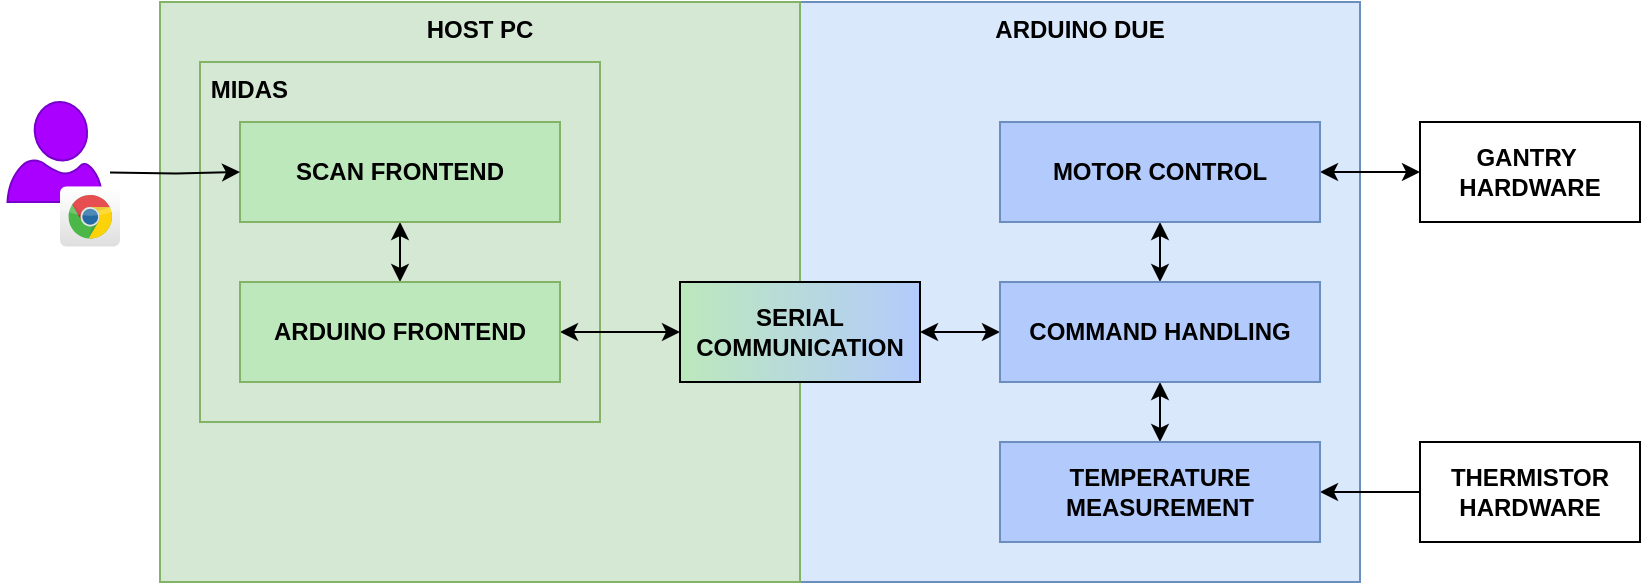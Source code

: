<mxfile version="12.6.5" type="device"><diagram id="QyjRtvwPZDeKcr8V8Vto" name="Page-1"><mxGraphModel dx="1086" dy="806" grid="1" gridSize="10" guides="1" tooltips="1" connect="1" arrows="1" fold="1" page="1" pageScale="1" pageWidth="850" pageHeight="1100" math="0" shadow="0"><root><mxCell id="0"/><mxCell id="1" parent="0"/><mxCell id="XG1lgpPvp7XGfaOrbjUk-31" value="&lt;b&gt;ARDUINO DUE&lt;/b&gt;" style="rounded=0;whiteSpace=wrap;html=1;align=center;verticalAlign=top;fillColor=#dae8fc;strokeColor=#6c8ebf;" parent="1" vertex="1"><mxGeometry x="410" y="130" width="280" height="290" as="geometry"/></mxCell><mxCell id="XG1lgpPvp7XGfaOrbjUk-30" value="&lt;b&gt;HOST PC&lt;/b&gt;" style="rounded=0;whiteSpace=wrap;html=1;align=center;verticalAlign=top;fillColor=#d5e8d4;strokeColor=#82b366;" parent="1" vertex="1"><mxGeometry x="90" y="130" width="320" height="290" as="geometry"/></mxCell><mxCell id="XG1lgpPvp7XGfaOrbjUk-28" value="&lt;b&gt;&amp;nbsp;MIDAS&lt;/b&gt;" style="rounded=0;whiteSpace=wrap;html=1;align=left;verticalAlign=top;fillColor=#d5e8d4;strokeColor=#82b366;" parent="1" vertex="1"><mxGeometry x="110" y="160" width="200" height="180" as="geometry"/></mxCell><mxCell id="XG1lgpPvp7XGfaOrbjUk-22" style="edgeStyle=orthogonalEdgeStyle;rounded=0;orthogonalLoop=1;jettySize=auto;html=1;entryX=0.5;entryY=0;entryDx=0;entryDy=0;startArrow=classic;startFill=1;" parent="1" source="XG1lgpPvp7XGfaOrbjUk-1" target="XG1lgpPvp7XGfaOrbjUk-6" edge="1"><mxGeometry relative="1" as="geometry"/></mxCell><mxCell id="XG1lgpPvp7XGfaOrbjUk-1" value="&lt;b&gt;SCAN FRONTEND&lt;br&gt;&lt;/b&gt;" style="rounded=0;whiteSpace=wrap;html=1;verticalAlign=middle;align=center;fillColor=#BCE8BC;strokeColor=#82b366;" parent="1" vertex="1"><mxGeometry x="130" y="190" width="160" height="50" as="geometry"/></mxCell><mxCell id="XG1lgpPvp7XGfaOrbjUk-23" style="edgeStyle=orthogonalEdgeStyle;rounded=0;orthogonalLoop=1;jettySize=auto;html=1;entryX=0;entryY=0.5;entryDx=0;entryDy=0;startArrow=classic;startFill=1;" parent="1" source="XG1lgpPvp7XGfaOrbjUk-6" target="XG1lgpPvp7XGfaOrbjUk-7" edge="1"><mxGeometry relative="1" as="geometry"><Array as="points"/></mxGeometry></mxCell><mxCell id="XG1lgpPvp7XGfaOrbjUk-6" value="&lt;b&gt;ARDUINO FRONTEND&lt;br&gt;&lt;/b&gt;" style="rounded=0;whiteSpace=wrap;html=1;verticalAlign=middle;align=center;fillColor=#BCE8BC;strokeColor=#82b366;" parent="1" vertex="1"><mxGeometry x="130" y="270" width="160" height="50" as="geometry"/></mxCell><mxCell id="XG1lgpPvp7XGfaOrbjUk-25" style="edgeStyle=orthogonalEdgeStyle;rounded=0;orthogonalLoop=1;jettySize=auto;html=1;entryX=0;entryY=0.5;entryDx=0;entryDy=0;startArrow=classic;startFill=1;" parent="1" source="XG1lgpPvp7XGfaOrbjUk-7" target="XG1lgpPvp7XGfaOrbjUk-9" edge="1"><mxGeometry relative="1" as="geometry"/></mxCell><mxCell id="XG1lgpPvp7XGfaOrbjUk-7" value="SERIAL&lt;br&gt;COMMUNICATION" style="rounded=0;whiteSpace=wrap;html=1;verticalAlign=middle;align=center;fillColor=#BCE8BC;fontStyle=1;gradientColor=#B3CBFC;gradientDirection=east;" parent="1" vertex="1"><mxGeometry x="350" y="270" width="120" height="50" as="geometry"/></mxCell><mxCell id="XG1lgpPvp7XGfaOrbjUk-26" style="edgeStyle=orthogonalEdgeStyle;rounded=0;orthogonalLoop=1;jettySize=auto;html=1;entryX=0.5;entryY=1;entryDx=0;entryDy=0;startArrow=classic;startFill=1;" parent="1" source="XG1lgpPvp7XGfaOrbjUk-9" target="XG1lgpPvp7XGfaOrbjUk-10" edge="1"><mxGeometry relative="1" as="geometry"/></mxCell><mxCell id="XG1lgpPvp7XGfaOrbjUk-27" style="edgeStyle=orthogonalEdgeStyle;rounded=0;orthogonalLoop=1;jettySize=auto;html=1;entryX=0.5;entryY=0;entryDx=0;entryDy=0;startArrow=classic;startFill=1;" parent="1" source="XG1lgpPvp7XGfaOrbjUk-9" target="XG1lgpPvp7XGfaOrbjUk-11" edge="1"><mxGeometry relative="1" as="geometry"/></mxCell><mxCell id="XG1lgpPvp7XGfaOrbjUk-9" value="&lt;b&gt;COMMAND HANDLING&lt;br&gt;&lt;/b&gt;" style="rounded=0;whiteSpace=wrap;html=1;verticalAlign=middle;align=center;fillColor=#B3CBFC;strokeColor=#6c8ebf;" parent="1" vertex="1"><mxGeometry x="510" y="270" width="160" height="50" as="geometry"/></mxCell><mxCell id="HqBNQKQfzxVH4GcZ-tzz-4" style="edgeStyle=orthogonalEdgeStyle;rounded=0;orthogonalLoop=1;jettySize=auto;html=1;exitX=1;exitY=0.5;exitDx=0;exitDy=0;entryX=0;entryY=0.5;entryDx=0;entryDy=0;startArrow=classic;startFill=1;" parent="1" source="XG1lgpPvp7XGfaOrbjUk-10" target="HqBNQKQfzxVH4GcZ-tzz-2" edge="1"><mxGeometry relative="1" as="geometry"/></mxCell><mxCell id="XG1lgpPvp7XGfaOrbjUk-10" value="&lt;b&gt;MOTOR CONTROL&lt;br&gt;&lt;/b&gt;" style="rounded=0;whiteSpace=wrap;html=1;verticalAlign=middle;align=center;fillColor=#B3CBFC;strokeColor=#6c8ebf;" parent="1" vertex="1"><mxGeometry x="510" y="190" width="160" height="50" as="geometry"/></mxCell><mxCell id="HqBNQKQfzxVH4GcZ-tzz-5" style="edgeStyle=orthogonalEdgeStyle;rounded=0;orthogonalLoop=1;jettySize=auto;html=1;entryX=0;entryY=0.5;entryDx=0;entryDy=0;startArrow=classic;startFill=1;endArrow=none;endFill=0;" parent="1" source="XG1lgpPvp7XGfaOrbjUk-11" target="HqBNQKQfzxVH4GcZ-tzz-3" edge="1"><mxGeometry relative="1" as="geometry"/></mxCell><mxCell id="XG1lgpPvp7XGfaOrbjUk-11" value="&lt;b&gt;TEMPERATURE MEASUREMENT&lt;br&gt;&lt;/b&gt;" style="rounded=0;whiteSpace=wrap;html=1;verticalAlign=middle;align=center;fillColor=#B3CBFC;strokeColor=#6c8ebf;" parent="1" vertex="1"><mxGeometry x="510" y="350" width="160" height="50" as="geometry"/></mxCell><mxCell id="XG1lgpPvp7XGfaOrbjUk-15" style="edgeStyle=orthogonalEdgeStyle;rounded=0;orthogonalLoop=1;jettySize=auto;html=1;entryX=0;entryY=0.5;entryDx=0;entryDy=0;" parent="1" target="XG1lgpPvp7XGfaOrbjUk-1" edge="1"><mxGeometry relative="1" as="geometry"><mxPoint x="65" y="215.258" as="sourcePoint"/></mxGeometry></mxCell><mxCell id="HqBNQKQfzxVH4GcZ-tzz-1" value="" style="group" parent="1" vertex="1" connectable="0"><mxGeometry x="10" y="187.75" width="60" height="64.5" as="geometry"/></mxCell><mxCell id="0ULDY0Ss0K28czRW9wmq-1" value="" style="verticalLabelPosition=bottom;html=1;verticalAlign=top;align=center;shape=mxgraph.azure.user;fillColor=#aa00ff;strokeColor=#7700CC;fontColor=#ffffff;" vertex="1" parent="HqBNQKQfzxVH4GcZ-tzz-1"><mxGeometry x="3.75" y="-7.75" width="47.5" height="50" as="geometry"/></mxCell><mxCell id="XG1lgpPvp7XGfaOrbjUk-32" value="" style="dashed=0;outlineConnect=0;html=1;align=center;labelPosition=center;verticalLabelPosition=bottom;verticalAlign=top;shape=mxgraph.webicons.chrome;gradientColor=#DFDEDE" parent="HqBNQKQfzxVH4GcZ-tzz-1" vertex="1"><mxGeometry x="30" y="34.5" width="30" height="30" as="geometry"/></mxCell><mxCell id="HqBNQKQfzxVH4GcZ-tzz-2" value="&lt;b&gt;GANTRY&amp;nbsp; HARDWARE&lt;br&gt;&lt;/b&gt;" style="rounded=0;whiteSpace=wrap;html=1;verticalAlign=middle;align=center;" parent="1" vertex="1"><mxGeometry x="720" y="190" width="110" height="50" as="geometry"/></mxCell><mxCell id="HqBNQKQfzxVH4GcZ-tzz-3" value="&lt;b&gt;THERMISTOR HARDWARE&lt;br&gt;&lt;/b&gt;" style="rounded=0;whiteSpace=wrap;html=1;verticalAlign=middle;align=center;" parent="1" vertex="1"><mxGeometry x="720" y="350" width="110" height="50" as="geometry"/></mxCell></root></mxGraphModel></diagram></mxfile>